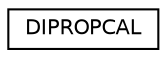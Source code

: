 digraph "Graphical Class Hierarchy"
{
 // LATEX_PDF_SIZE
  edge [fontname="Helvetica",fontsize="10",labelfontname="Helvetica",labelfontsize="10"];
  node [fontname="Helvetica",fontsize="10",shape=record];
  rankdir="LR";
  Node0 [label="DIPROPCAL",height=0.2,width=0.4,color="black", fillcolor="white", style="filled",URL="$structDIPROPCAL.html",tooltip=" "];
}
